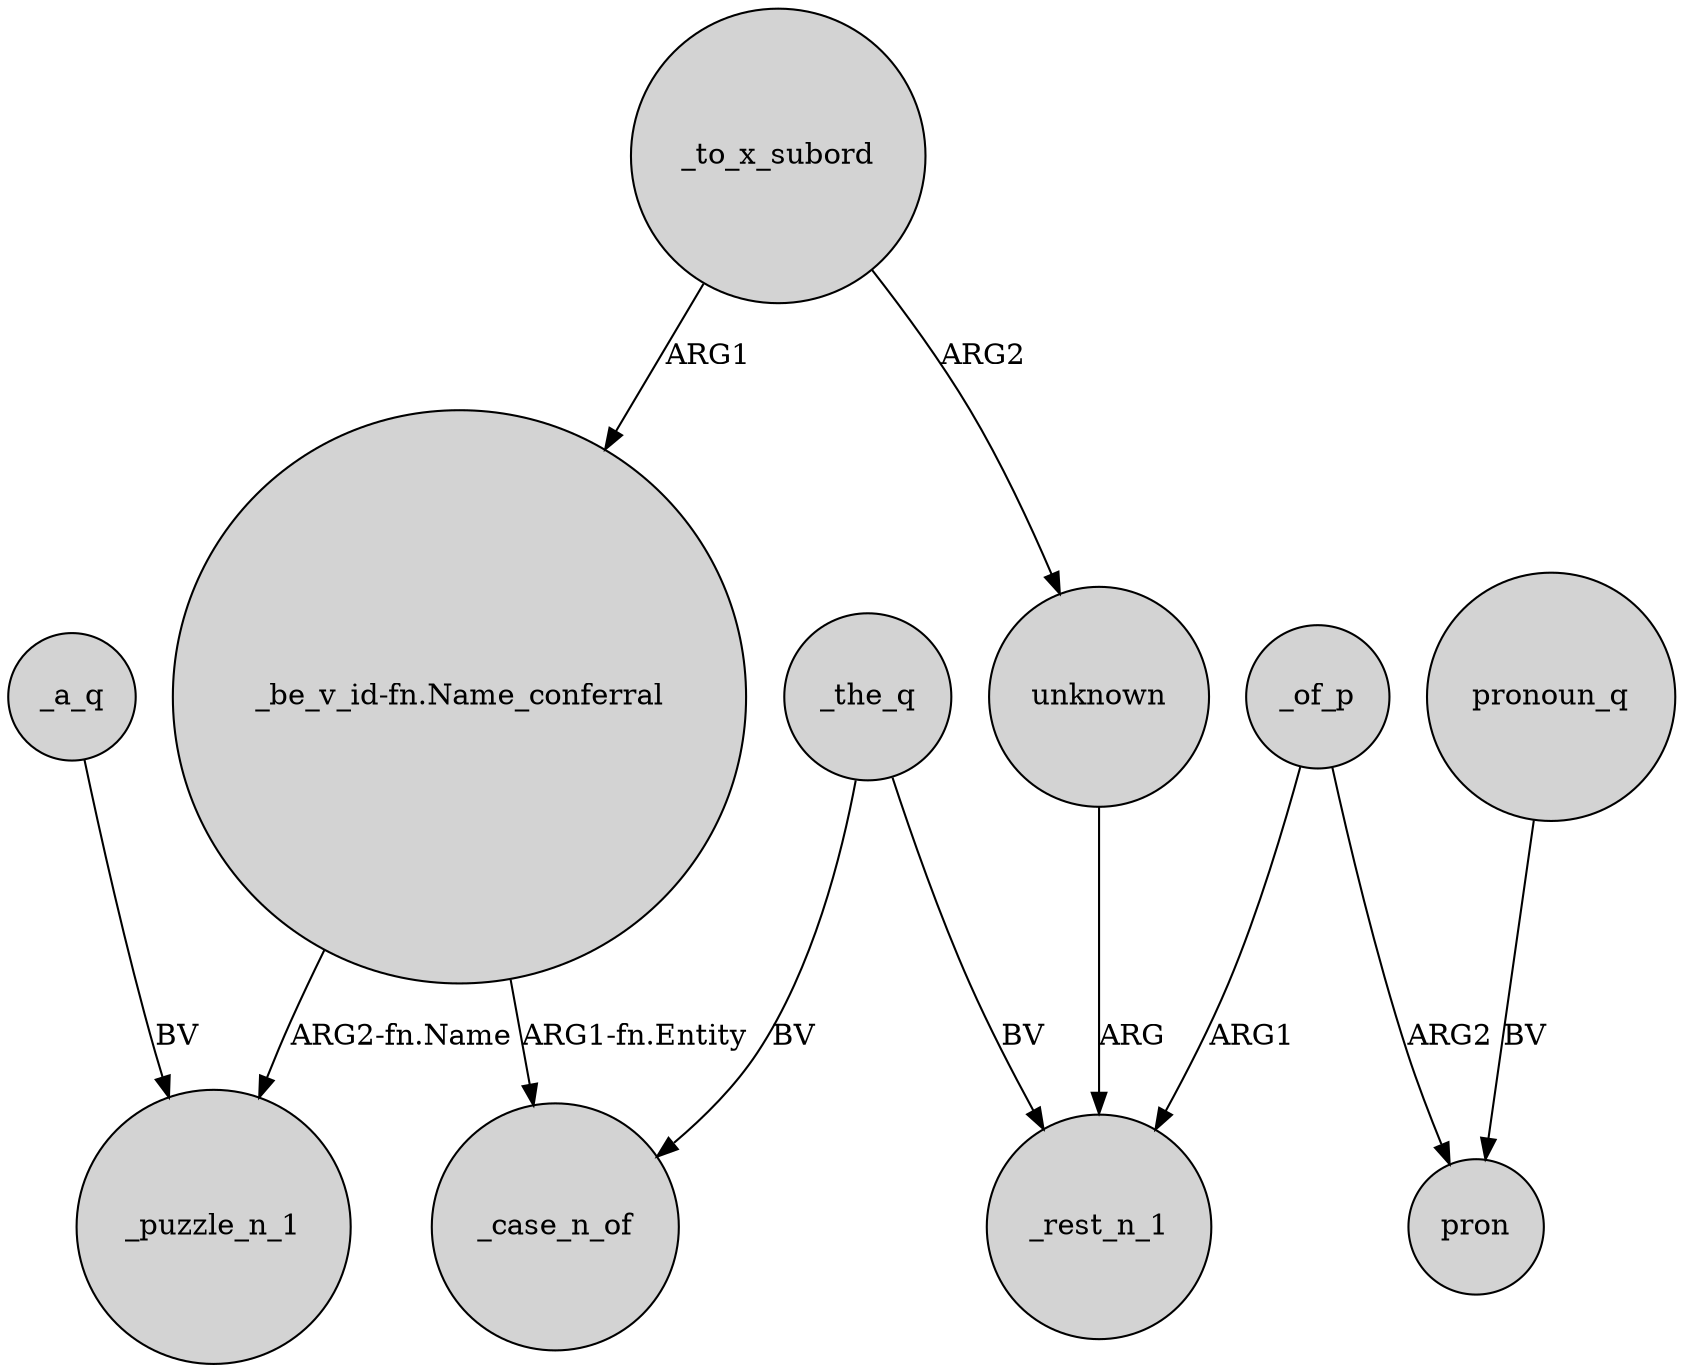 digraph {
	node [shape=circle style=filled]
	"_be_v_id-fn.Name_conferral" -> _puzzle_n_1 [label="ARG2-fn.Name"]
	_to_x_subord -> "_be_v_id-fn.Name_conferral" [label=ARG1]
	_the_q -> _rest_n_1 [label=BV]
	"_be_v_id-fn.Name_conferral" -> _case_n_of [label="ARG1-fn.Entity"]
	_of_p -> _rest_n_1 [label=ARG1]
	unknown -> _rest_n_1 [label=ARG]
	_the_q -> _case_n_of [label=BV]
	_a_q -> _puzzle_n_1 [label=BV]
	_of_p -> pron [label=ARG2]
	pronoun_q -> pron [label=BV]
	_to_x_subord -> unknown [label=ARG2]
}
